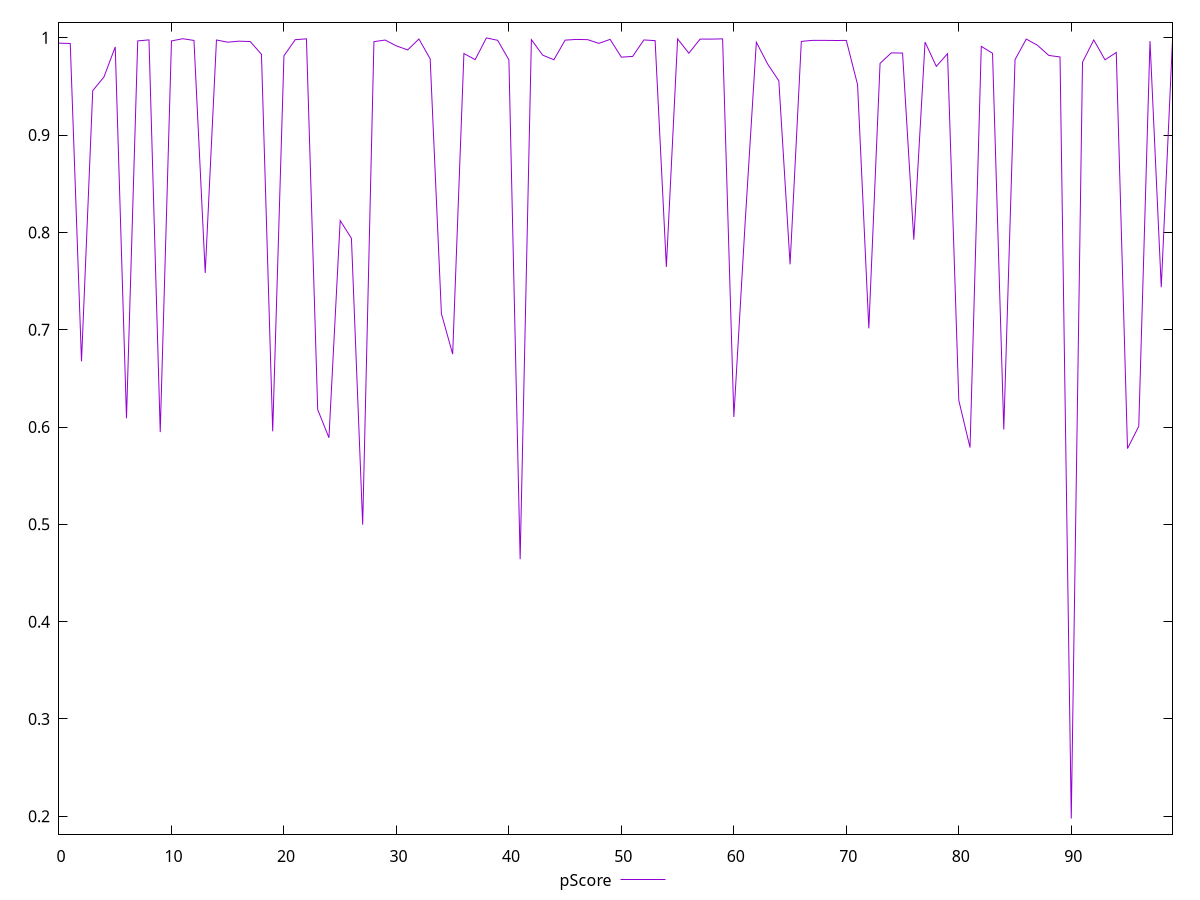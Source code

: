 reset

$pScore <<EOF
0 0.9944644029636598
1 0.9941067082476288
2 0.66747459300037
3 0.9456554401820911
4 0.9597323821263657
5 0.990601135861994
6 0.6090113285891257
7 0.9967531028571297
8 0.9978126578020723
9 0.5947591299049051
10 0.9967382402921168
11 0.9990065016359462
12 0.9972537774331329
13 0.7583436613426024
14 0.9976872081759482
15 0.99543635428526
16 0.9964879837130804
17 0.9960996656600807
18 0.9830169629310765
19 0.5955773819791452
20 0.9814505032160774
21 0.9979842461931263
22 0.9988983638345827
23 0.6179383196975763
24 0.5889644057229744
25 0.8121230354602038
26 0.793844292020454
27 0.4996285256942585
28 0.9960062793018414
29 0.9976375228064013
30 0.9916233838481033
31 0.9874939051867845
32 0.9987023573690906
33 0.9783116694954148
34 0.7164976835713077
35 0.6749036433347617
36 0.9837708576175447
37 0.9775086007263767
38 0.999834518529118
39 0.9973660776886427
40 0.9772789462976781
41 0.46413687677552673
42 0.9980474318909403
43 0.982136124110549
44 0.9773684180204204
45 0.997556686114589
46 0.9982777610624405
47 0.9980387103226456
48 0.9942272854131549
49 0.9983337188827498
50 0.9800652058776145
51 0.9808064380305659
52 0.9977424197880714
53 0.9970685264624892
54 0.7645385159147318
55 0.9988576219075969
56 0.9840932520121997
57 0.9986369612985252
58 0.9986043467619405
59 0.9988485145522552
60 0.6103202176848477
61 0.8091776286575305
62 0.9954370219672437
63 0.9731160690510754
64 0.9556955316516638
65 0.7671718462090874
66 0.9962449978625909
67 0.9973363830719346
68 0.9972977390845028
69 0.9971953153652889
70 0.9972153443448157
71 0.951837620463433
72 0.7014451819193455
73 0.9736849911921128
74 0.9844483300333453
75 0.9842550989683669
76 0.792488932821594
77 0.995580368124884
78 0.9705797715647422
79 0.9836320623656442
80 0.6273222775048015
81 0.578882748106319
82 0.9911671707990666
83 0.984015983440716
84 0.5975087883042569
85 0.9774703472372663
86 0.998637355374832
87 0.9922269303786634
88 0.9818209054006555
89 0.980259281430159
90 0.19769394337694973
91 0.9748953458041709
92 0.9977399819617079
93 0.9773156026315574
94 0.9848899007908483
95 0.5778394822411377
96 0.6006852213426421
97 0.9965888006907727
98 0.7436939034702665
99 0.9977485691800538
EOF

set key outside below
set xrange [0:99]
set yrange [0.18165113187390636:1.0158773300321613]
set trange [0.18165113187390636:1.0158773300321613]
set terminal svg size 640, 500 enhanced background rgb 'white'
set output "reports/report_00028_2021-02-24T12-49-42.674Z/first-cpu-idle/samples/music/pScore/values.svg"

plot $pScore title "pScore" with line

reset
